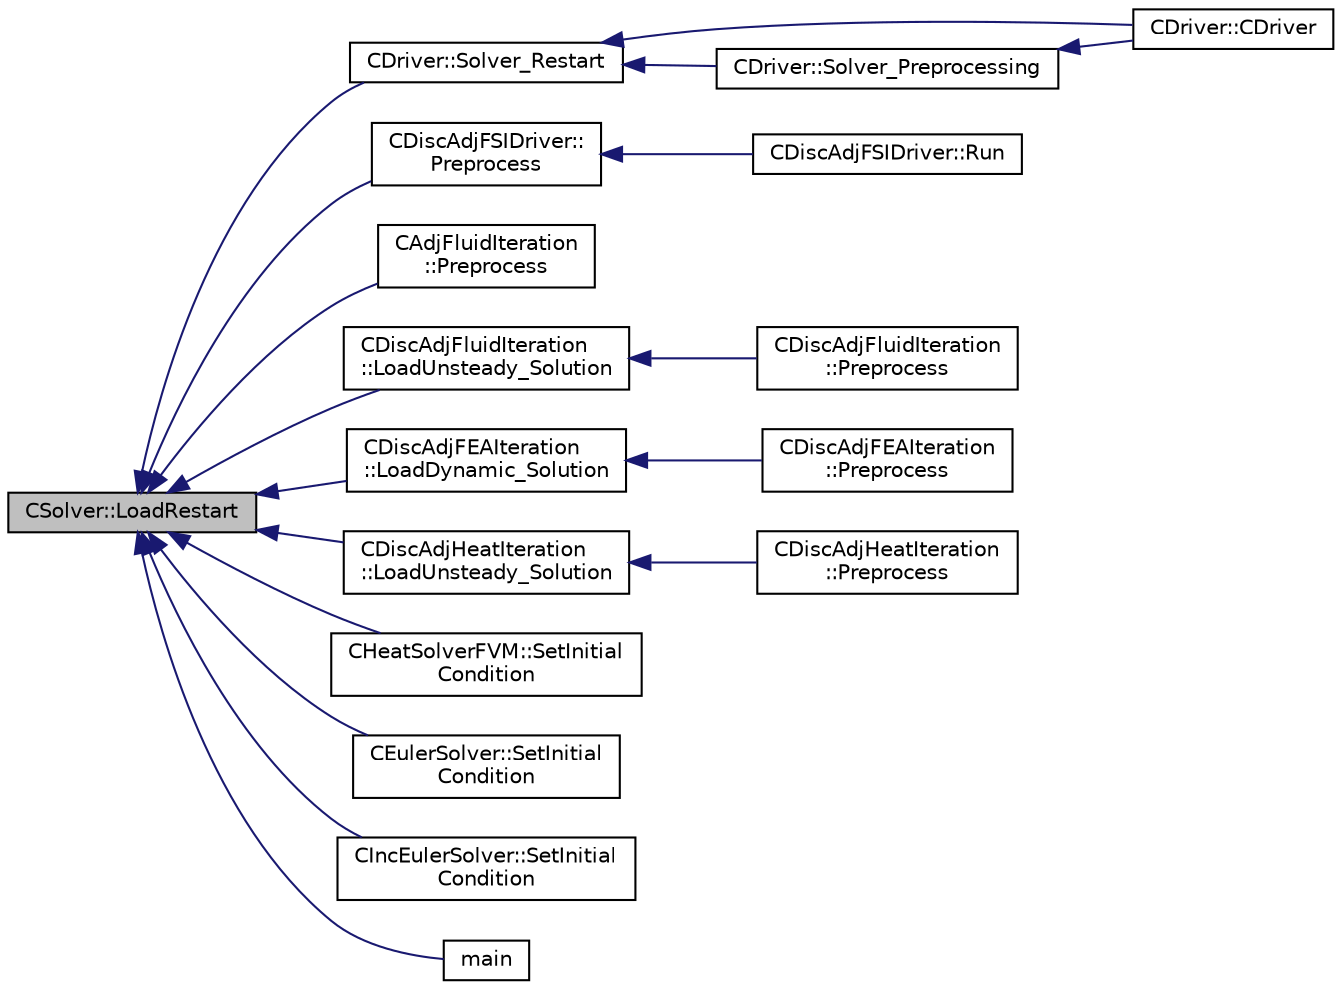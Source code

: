 digraph "CSolver::LoadRestart"
{
  edge [fontname="Helvetica",fontsize="10",labelfontname="Helvetica",labelfontsize="10"];
  node [fontname="Helvetica",fontsize="10",shape=record];
  rankdir="LR";
  Node3943 [label="CSolver::LoadRestart",height=0.2,width=0.4,color="black", fillcolor="grey75", style="filled", fontcolor="black"];
  Node3943 -> Node3944 [dir="back",color="midnightblue",fontsize="10",style="solid",fontname="Helvetica"];
  Node3944 [label="CDriver::Solver_Restart",height=0.2,width=0.4,color="black", fillcolor="white", style="filled",URL="$class_c_driver.html#aa80035d9abc789c07b30280d2435dcf6",tooltip="Restart of the solvers from the restart files. "];
  Node3944 -> Node3945 [dir="back",color="midnightblue",fontsize="10",style="solid",fontname="Helvetica"];
  Node3945 [label="CDriver::CDriver",height=0.2,width=0.4,color="black", fillcolor="white", style="filled",URL="$class_c_driver.html#a3fca4a013a6efa9bbb38fe78a86b5f3d",tooltip="Constructor of the class. "];
  Node3944 -> Node3946 [dir="back",color="midnightblue",fontsize="10",style="solid",fontname="Helvetica"];
  Node3946 [label="CDriver::Solver_Preprocessing",height=0.2,width=0.4,color="black", fillcolor="white", style="filled",URL="$class_c_driver.html#add15058928d0b7462a7b8257417d0914",tooltip="Definition and allocation of all solution classes. "];
  Node3946 -> Node3945 [dir="back",color="midnightblue",fontsize="10",style="solid",fontname="Helvetica"];
  Node3943 -> Node3947 [dir="back",color="midnightblue",fontsize="10",style="solid",fontname="Helvetica"];
  Node3947 [label="CDiscAdjFSIDriver::\lPreprocess",height=0.2,width=0.4,color="black", fillcolor="white", style="filled",URL="$class_c_disc_adj_f_s_i_driver.html#a2cedbc1996f28dbee3042436e1d1b14f",tooltip="Load the restarts for fluid, structure and mesh. "];
  Node3947 -> Node3948 [dir="back",color="midnightblue",fontsize="10",style="solid",fontname="Helvetica"];
  Node3948 [label="CDiscAdjFSIDriver::Run",height=0.2,width=0.4,color="black", fillcolor="white", style="filled",URL="$class_c_disc_adj_f_s_i_driver.html#a2e965d6e9c4dcfc296077cae225cab21",tooltip="Run a Discrete Adjoint iteration for the FSI problem. "];
  Node3943 -> Node3949 [dir="back",color="midnightblue",fontsize="10",style="solid",fontname="Helvetica"];
  Node3949 [label="CAdjFluidIteration\l::Preprocess",height=0.2,width=0.4,color="black", fillcolor="white", style="filled",URL="$class_c_adj_fluid_iteration.html#a2b839162ab9de9dfaed616c069804139",tooltip="Preprocessing to prepare for an iteration of the physics. "];
  Node3943 -> Node3950 [dir="back",color="midnightblue",fontsize="10",style="solid",fontname="Helvetica"];
  Node3950 [label="CDiscAdjFluidIteration\l::LoadUnsteady_Solution",height=0.2,width=0.4,color="black", fillcolor="white", style="filled",URL="$class_c_disc_adj_fluid_iteration.html#a5ae45870d7f5905cd1025a92883d30f9",tooltip="load unsteady solution for unsteady problems "];
  Node3950 -> Node3951 [dir="back",color="midnightblue",fontsize="10",style="solid",fontname="Helvetica"];
  Node3951 [label="CDiscAdjFluidIteration\l::Preprocess",height=0.2,width=0.4,color="black", fillcolor="white", style="filled",URL="$class_c_disc_adj_fluid_iteration.html#a06d0775024ea784dbac96e424b8653f5",tooltip="Preprocessing to prepare for an iteration of the physics. "];
  Node3943 -> Node3952 [dir="back",color="midnightblue",fontsize="10",style="solid",fontname="Helvetica"];
  Node3952 [label="CDiscAdjFEAIteration\l::LoadDynamic_Solution",height=0.2,width=0.4,color="black", fillcolor="white", style="filled",URL="$class_c_disc_adj_f_e_a_iteration.html#a312063449cadd5734b05111d3f406577",tooltip="load solution for dynamic problems "];
  Node3952 -> Node3953 [dir="back",color="midnightblue",fontsize="10",style="solid",fontname="Helvetica"];
  Node3953 [label="CDiscAdjFEAIteration\l::Preprocess",height=0.2,width=0.4,color="black", fillcolor="white", style="filled",URL="$class_c_disc_adj_f_e_a_iteration.html#a170338be0d52837f3e0daccb283dde32",tooltip="Preprocessing to prepare for an iteration of the physics. "];
  Node3943 -> Node3954 [dir="back",color="midnightblue",fontsize="10",style="solid",fontname="Helvetica"];
  Node3954 [label="CDiscAdjHeatIteration\l::LoadUnsteady_Solution",height=0.2,width=0.4,color="black", fillcolor="white", style="filled",URL="$class_c_disc_adj_heat_iteration.html#aa43a5608e0c159791331a9e46380502a",tooltip="load unsteady solution for unsteady problems "];
  Node3954 -> Node3955 [dir="back",color="midnightblue",fontsize="10",style="solid",fontname="Helvetica"];
  Node3955 [label="CDiscAdjHeatIteration\l::Preprocess",height=0.2,width=0.4,color="black", fillcolor="white", style="filled",URL="$class_c_disc_adj_heat_iteration.html#a1c218566ede74077a5614d351e08f005",tooltip="Perform a single iteration of the adjoint fluid system. "];
  Node3943 -> Node3956 [dir="back",color="midnightblue",fontsize="10",style="solid",fontname="Helvetica"];
  Node3956 [label="CHeatSolverFVM::SetInitial\lCondition",height=0.2,width=0.4,color="black", fillcolor="white", style="filled",URL="$class_c_heat_solver_f_v_m.html#ad7abcac73bd5dbcaea0bb053a24fd571",tooltip="Set the initial condition for the FEM structural problem. "];
  Node3943 -> Node3957 [dir="back",color="midnightblue",fontsize="10",style="solid",fontname="Helvetica"];
  Node3957 [label="CEulerSolver::SetInitial\lCondition",height=0.2,width=0.4,color="black", fillcolor="white", style="filled",URL="$class_c_euler_solver.html#acd432e102632a115b8a1821f58b21340",tooltip="Set the initial condition for the Euler Equations. "];
  Node3943 -> Node3958 [dir="back",color="midnightblue",fontsize="10",style="solid",fontname="Helvetica"];
  Node3958 [label="CIncEulerSolver::SetInitial\lCondition",height=0.2,width=0.4,color="black", fillcolor="white", style="filled",URL="$class_c_inc_euler_solver.html#ac8e85c11f4ce8b716d4d70d1a7db6d6d",tooltip="Set the initial condition for the Euler Equations. "];
  Node3943 -> Node3959 [dir="back",color="midnightblue",fontsize="10",style="solid",fontname="Helvetica"];
  Node3959 [label="main",height=0.2,width=0.4,color="black", fillcolor="white", style="filled",URL="$_s_u2___s_o_l_8cpp.html#a0ddf1224851353fc92bfbff6f499fa97"];
}
